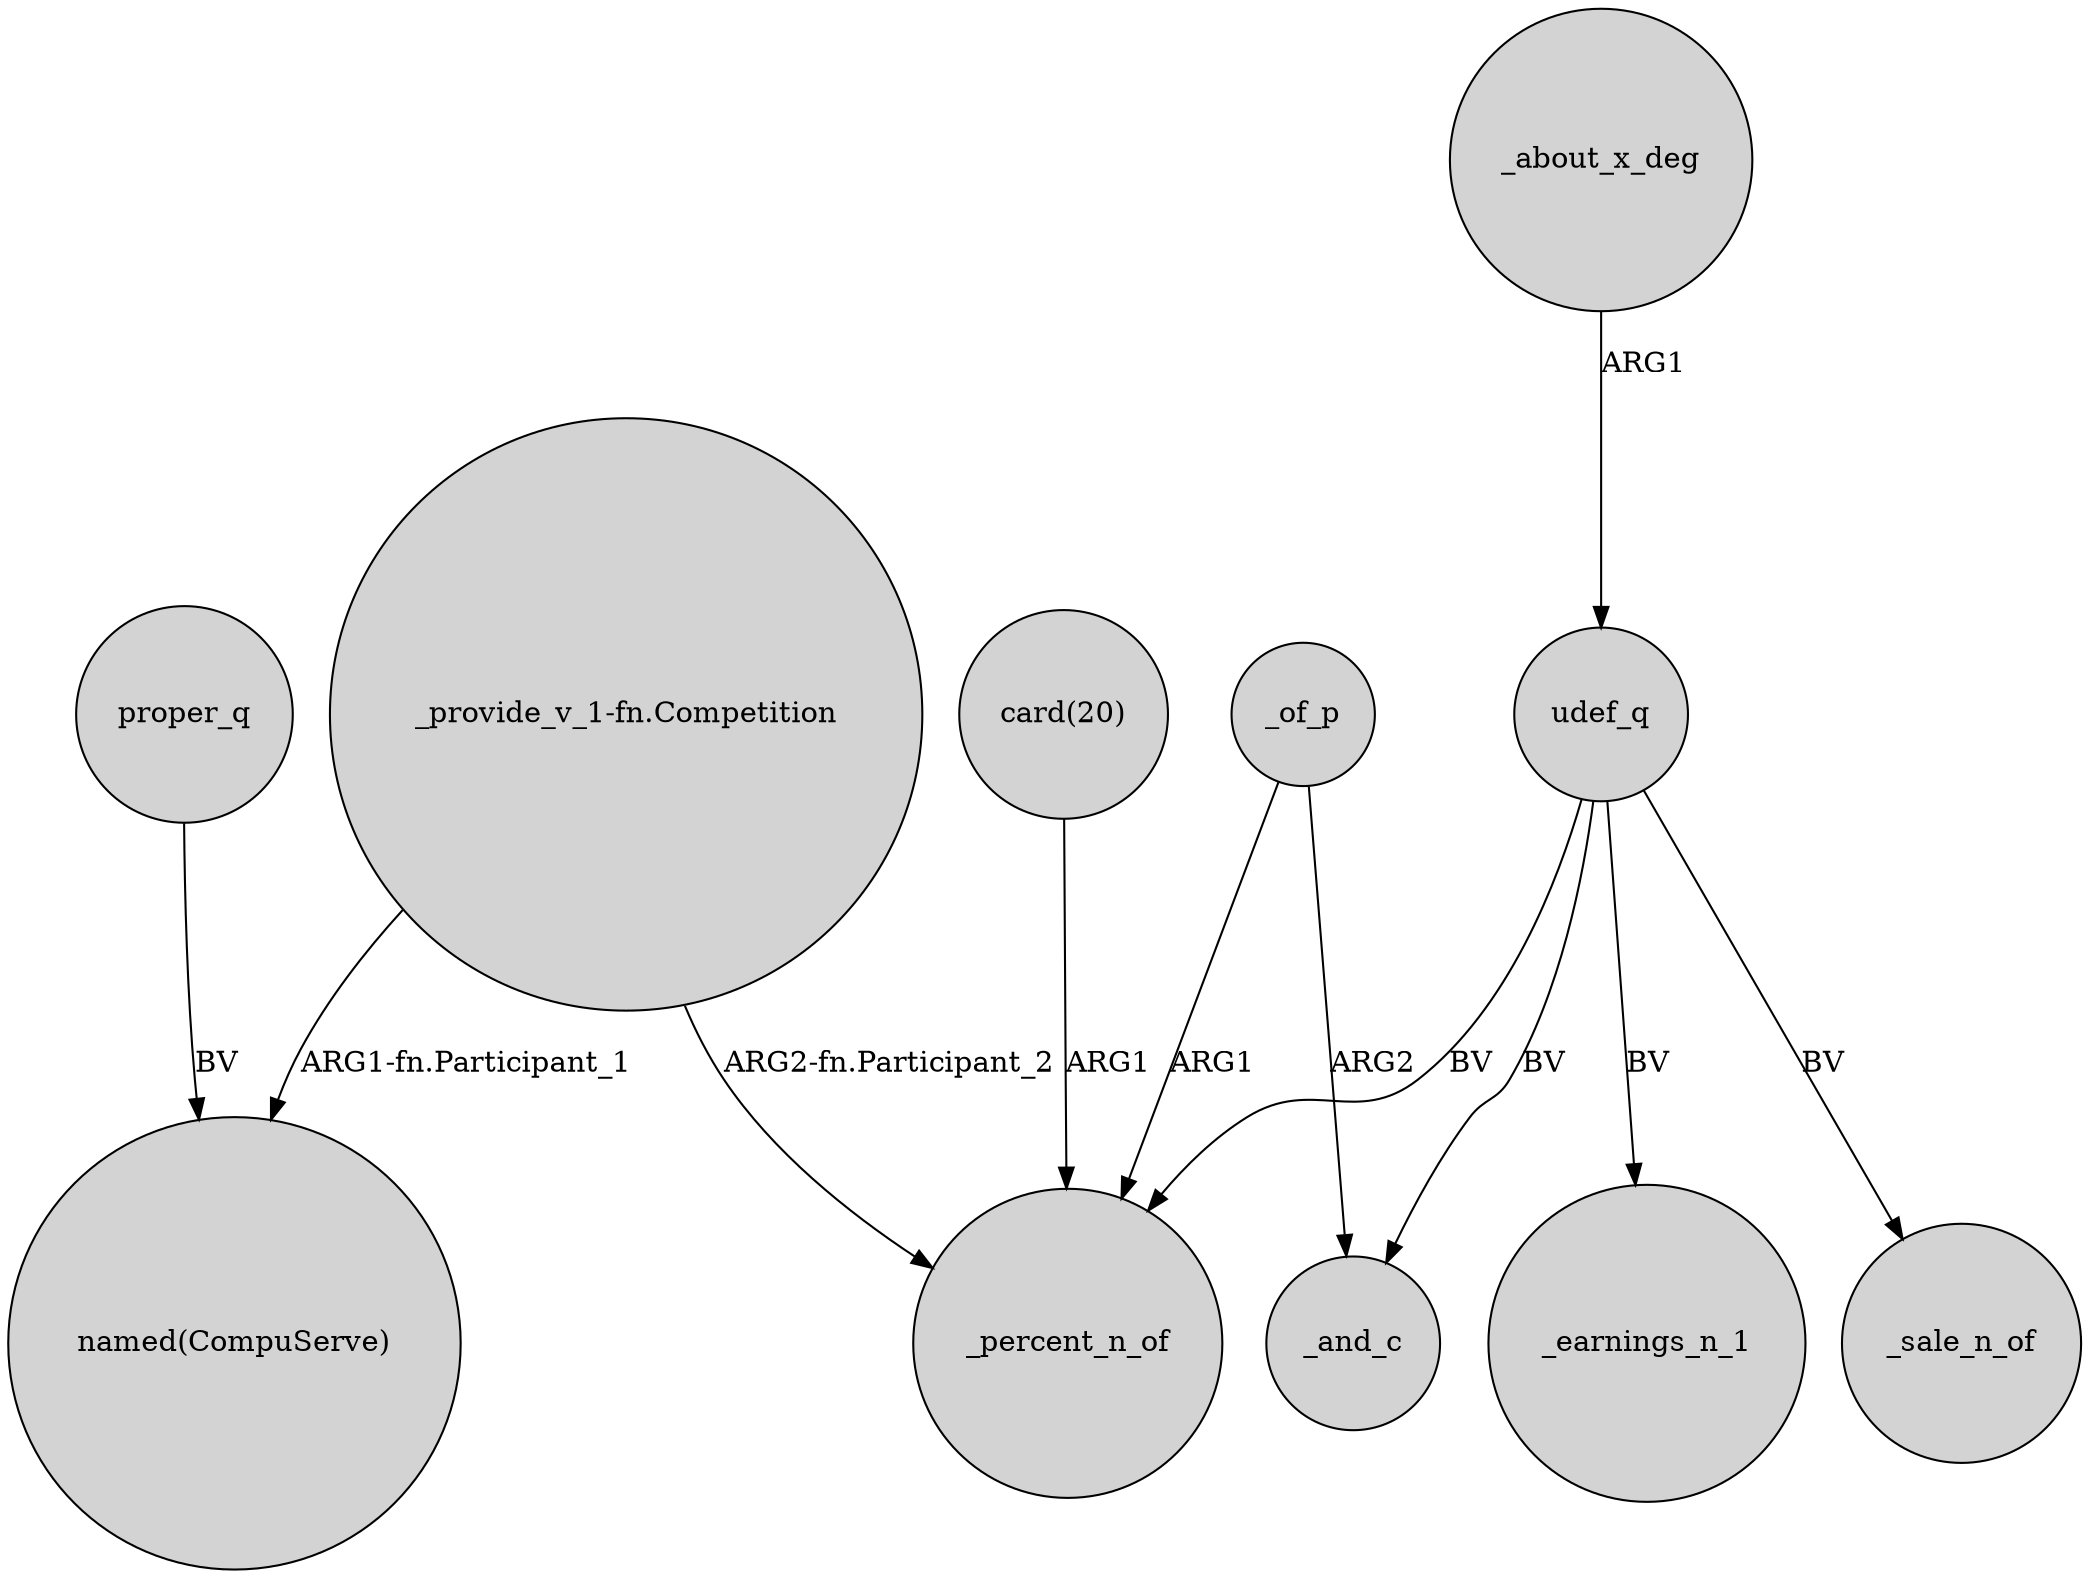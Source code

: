 digraph {
	node [shape=circle style=filled]
	proper_q -> "named(CompuServe)" [label=BV]
	udef_q -> _percent_n_of [label=BV]
	"_provide_v_1-fn.Competition" -> "named(CompuServe)" [label="ARG1-fn.Participant_1"]
	udef_q -> _earnings_n_1 [label=BV]
	udef_q -> _sale_n_of [label=BV]
	_of_p -> _and_c [label=ARG2]
	udef_q -> _and_c [label=BV]
	_of_p -> _percent_n_of [label=ARG1]
	"card(20)" -> _percent_n_of [label=ARG1]
	_about_x_deg -> udef_q [label=ARG1]
	"_provide_v_1-fn.Competition" -> _percent_n_of [label="ARG2-fn.Participant_2"]
}
